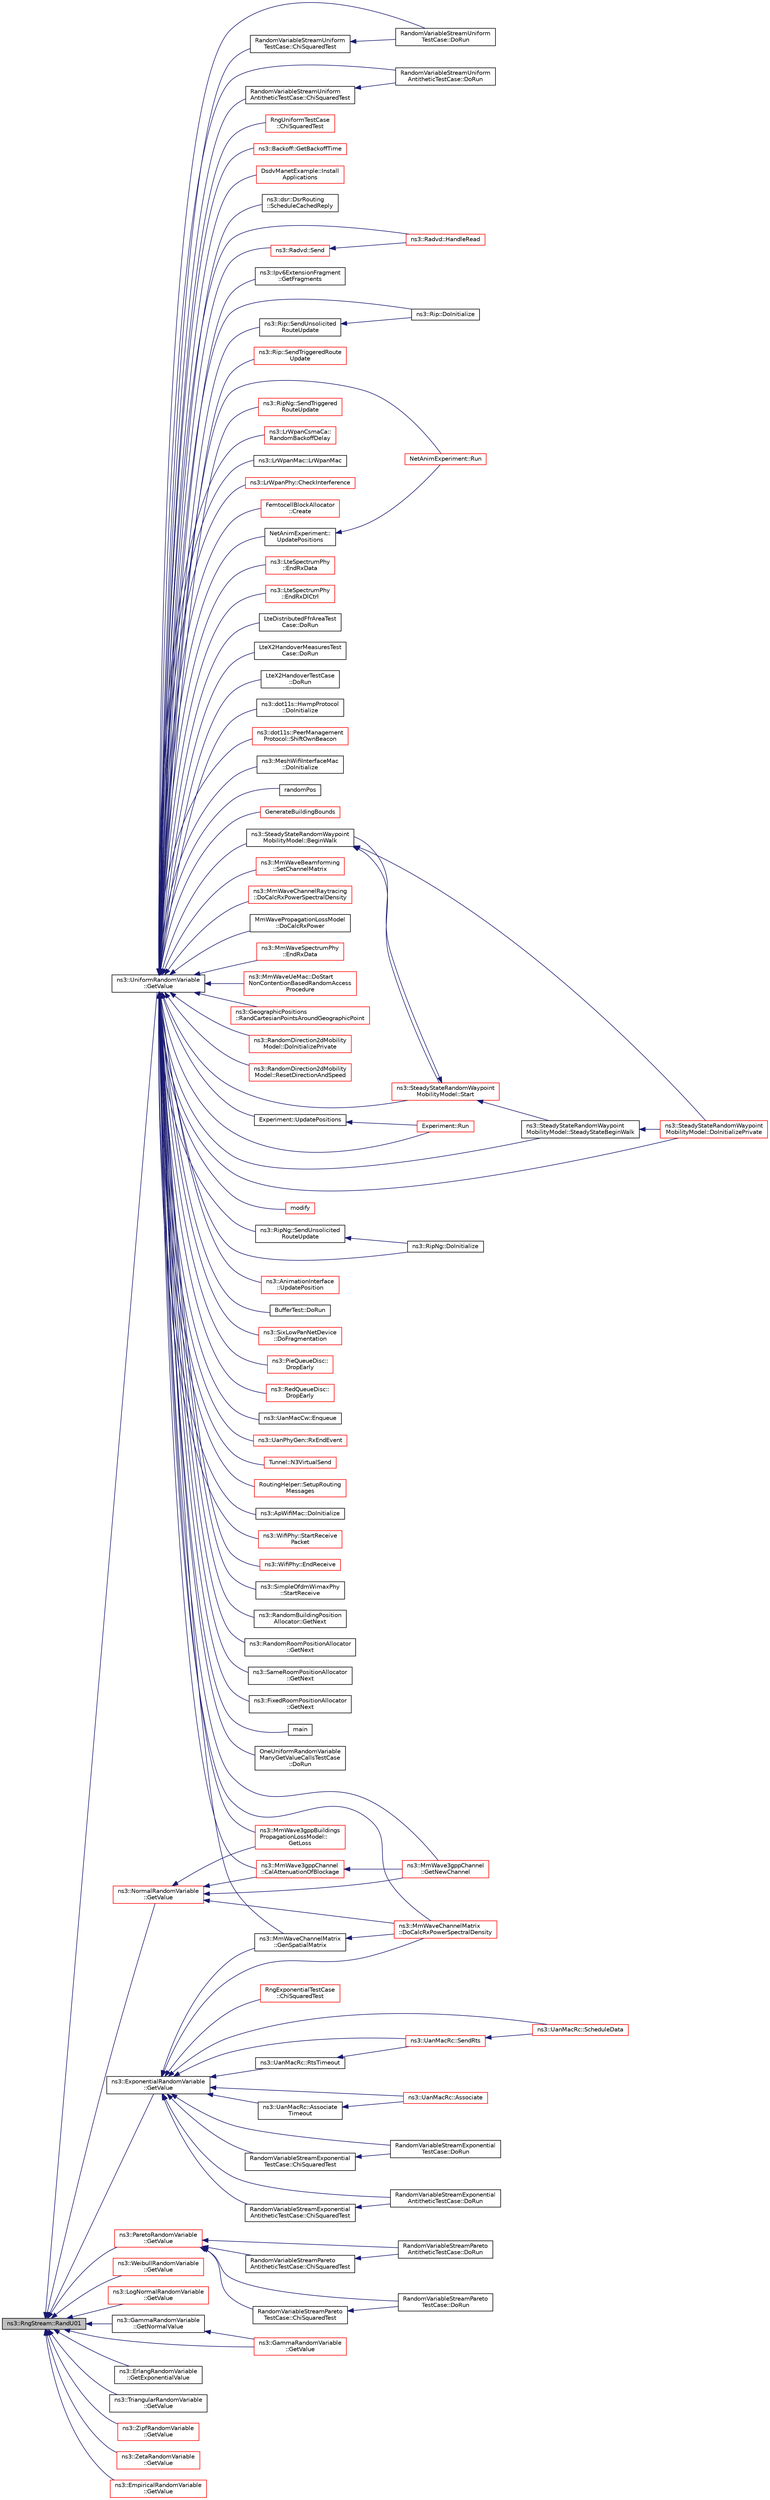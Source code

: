 digraph "ns3::RngStream::RandU01"
{
  edge [fontname="Helvetica",fontsize="10",labelfontname="Helvetica",labelfontsize="10"];
  node [fontname="Helvetica",fontsize="10",shape=record];
  rankdir="LR";
  Node1 [label="ns3::RngStream::RandU01",height=0.2,width=0.4,color="black", fillcolor="grey75", style="filled", fontcolor="black"];
  Node1 -> Node2 [dir="back",color="midnightblue",fontsize="10",style="solid"];
  Node2 [label="ns3::UniformRandomVariable\l::GetValue",height=0.2,width=0.4,color="black", fillcolor="white", style="filled",URL="$d0/d5b/classns3_1_1UniformRandomVariable.html#a03822d8c86ac51e9aa83bbc73041386b",tooltip="Get the next random value, as a double in the specified range . "];
  Node2 -> Node3 [dir="back",color="midnightblue",fontsize="10",style="solid"];
  Node3 [label="ns3::RandomBuildingPosition\lAllocator::GetNext",height=0.2,width=0.4,color="black", fillcolor="white", style="filled",URL="$de/d30/classns3_1_1RandomBuildingPositionAllocator.html#af69e84fdb3d52246f61228ab4b9ac391"];
  Node2 -> Node4 [dir="back",color="midnightblue",fontsize="10",style="solid"];
  Node4 [label="ns3::RandomRoomPositionAllocator\l::GetNext",height=0.2,width=0.4,color="black", fillcolor="white", style="filled",URL="$dd/d26/classns3_1_1RandomRoomPositionAllocator.html#a01f64780cc703025e55f1cc451e2441c"];
  Node2 -> Node5 [dir="back",color="midnightblue",fontsize="10",style="solid"];
  Node5 [label="ns3::SameRoomPositionAllocator\l::GetNext",height=0.2,width=0.4,color="black", fillcolor="white", style="filled",URL="$db/dd1/classns3_1_1SameRoomPositionAllocator.html#ae6149d158a31b9962c8a6224d5503c9e"];
  Node2 -> Node6 [dir="back",color="midnightblue",fontsize="10",style="solid"];
  Node6 [label="ns3::FixedRoomPositionAllocator\l::GetNext",height=0.2,width=0.4,color="black", fillcolor="white", style="filled",URL="$d7/d7b/classns3_1_1FixedRoomPositionAllocator.html#a1fc0352d2663bac3336aa89e5b0e9a24"];
  Node2 -> Node7 [dir="back",color="midnightblue",fontsize="10",style="solid"];
  Node7 [label="main",height=0.2,width=0.4,color="black", fillcolor="white", style="filled",URL="$de/d38/sample-random-variable-stream_8cc.html#a0ddf1224851353fc92bfbff6f499fa97"];
  Node2 -> Node8 [dir="back",color="midnightblue",fontsize="10",style="solid"];
  Node8 [label="OneUniformRandomVariable\lManyGetValueCallsTestCase\l::DoRun",height=0.2,width=0.4,color="black", fillcolor="white", style="filled",URL="$db/dd2/classOneUniformRandomVariableManyGetValueCallsTestCase.html#aa51b2a9ca377c494f8f0595b56bbe56f",tooltip="Implementation to actually run this TestCase. "];
  Node2 -> Node9 [dir="back",color="midnightblue",fontsize="10",style="solid"];
  Node9 [label="RandomVariableStreamUniform\lTestCase::ChiSquaredTest",height=0.2,width=0.4,color="black", fillcolor="white", style="filled",URL="$dd/d48/classRandomVariableStreamUniformTestCase.html#ad54d3117255be7b5a8a79fced7d66d8a"];
  Node9 -> Node10 [dir="back",color="midnightblue",fontsize="10",style="solid"];
  Node10 [label="RandomVariableStreamUniform\lTestCase::DoRun",height=0.2,width=0.4,color="black", fillcolor="white", style="filled",URL="$dd/d48/classRandomVariableStreamUniformTestCase.html#acd98890e6413349110a471847035892f",tooltip="Implementation to actually run this TestCase. "];
  Node2 -> Node10 [dir="back",color="midnightblue",fontsize="10",style="solid"];
  Node2 -> Node11 [dir="back",color="midnightblue",fontsize="10",style="solid"];
  Node11 [label="RandomVariableStreamUniform\lAntitheticTestCase::ChiSquaredTest",height=0.2,width=0.4,color="black", fillcolor="white", style="filled",URL="$d5/d78/classRandomVariableStreamUniformAntitheticTestCase.html#af58e40a706e13445a6adfbdb4873ad45"];
  Node11 -> Node12 [dir="back",color="midnightblue",fontsize="10",style="solid"];
  Node12 [label="RandomVariableStreamUniform\lAntitheticTestCase::DoRun",height=0.2,width=0.4,color="black", fillcolor="white", style="filled",URL="$d5/d78/classRandomVariableStreamUniformAntitheticTestCase.html#a268aa184dc12129f1e8d52efb087b138",tooltip="Implementation to actually run this TestCase. "];
  Node2 -> Node12 [dir="back",color="midnightblue",fontsize="10",style="solid"];
  Node2 -> Node13 [dir="back",color="midnightblue",fontsize="10",style="solid"];
  Node13 [label="RngUniformTestCase\l::ChiSquaredTest",height=0.2,width=0.4,color="red", fillcolor="white", style="filled",URL="$dd/ddf/classRngUniformTestCase.html#a0b3ff4e75ad18f37e50a601c145f88ff"];
  Node2 -> Node14 [dir="back",color="midnightblue",fontsize="10",style="solid"];
  Node14 [label="ns3::Backoff::GetBackoffTime",height=0.2,width=0.4,color="red", fillcolor="white", style="filled",URL="$d8/d54/classns3_1_1Backoff.html#ab805c5622b6c624d8d929be36ac6cc93"];
  Node2 -> Node15 [dir="back",color="midnightblue",fontsize="10",style="solid"];
  Node15 [label="DsdvManetExample::Install\lApplications",height=0.2,width=0.4,color="red", fillcolor="white", style="filled",URL="$d3/d2a/classDsdvManetExample.html#a0ad1c4265d2a60564491d137832f273b"];
  Node2 -> Node16 [dir="back",color="midnightblue",fontsize="10",style="solid"];
  Node16 [label="ns3::dsr::DsrRouting\l::ScheduleCachedReply",height=0.2,width=0.4,color="black", fillcolor="white", style="filled",URL="$df/d32/classns3_1_1dsr_1_1DsrRouting.html#af078d9a9fe5a20264a93f481f6d0feb3"];
  Node2 -> Node17 [dir="back",color="midnightblue",fontsize="10",style="solid"];
  Node17 [label="ns3::Radvd::Send",height=0.2,width=0.4,color="red", fillcolor="white", style="filled",URL="$d5/dd8/classns3_1_1Radvd.html#a2dc4914b58690eaef190f38726d69bb2",tooltip="Send a packet. "];
  Node17 -> Node18 [dir="back",color="midnightblue",fontsize="10",style="solid"];
  Node18 [label="ns3::Radvd::HandleRead",height=0.2,width=0.4,color="red", fillcolor="white", style="filled",URL="$d5/dd8/classns3_1_1Radvd.html#a75cc828bc07117551ab886d986590045",tooltip="Handle received packet, especially router solicitation. "];
  Node2 -> Node18 [dir="back",color="midnightblue",fontsize="10",style="solid"];
  Node2 -> Node19 [dir="back",color="midnightblue",fontsize="10",style="solid"];
  Node19 [label="ns3::Ipv6ExtensionFragment\l::GetFragments",height=0.2,width=0.4,color="black", fillcolor="white", style="filled",URL="$de/dd5/classns3_1_1Ipv6ExtensionFragment.html#a60bc0fdd5a5d1bcb2223c98909eef44e",tooltip="Fragment a packet. "];
  Node2 -> Node20 [dir="back",color="midnightblue",fontsize="10",style="solid"];
  Node20 [label="ns3::Rip::DoInitialize",height=0.2,width=0.4,color="black", fillcolor="white", style="filled",URL="$d7/d2b/classns3_1_1Rip.html#a622ec450ec78945f81986b64ce3dcbed"];
  Node2 -> Node21 [dir="back",color="midnightblue",fontsize="10",style="solid"];
  Node21 [label="ns3::Rip::SendTriggeredRoute\lUpdate",height=0.2,width=0.4,color="red", fillcolor="white", style="filled",URL="$d7/d2b/classns3_1_1Rip.html#aee5d3efe6b4dbcd128018f49b981fd7c",tooltip="Send Triggered Routing Updates on all interfaces. "];
  Node2 -> Node22 [dir="back",color="midnightblue",fontsize="10",style="solid"];
  Node22 [label="ns3::Rip::SendUnsolicited\lRouteUpdate",height=0.2,width=0.4,color="black", fillcolor="white", style="filled",URL="$d7/d2b/classns3_1_1Rip.html#aea59ff20475f09e1783bc37d5a8531c0",tooltip="Send Unsolicited Routing Updates on all interfaces. "];
  Node22 -> Node20 [dir="back",color="midnightblue",fontsize="10",style="solid"];
  Node2 -> Node23 [dir="back",color="midnightblue",fontsize="10",style="solid"];
  Node23 [label="ns3::RipNg::DoInitialize",height=0.2,width=0.4,color="black", fillcolor="white", style="filled",URL="$da/d75/classns3_1_1RipNg.html#a81a7056d4a1d1afc266181406f5dbf64"];
  Node2 -> Node24 [dir="back",color="midnightblue",fontsize="10",style="solid"];
  Node24 [label="ns3::RipNg::SendTriggered\lRouteUpdate",height=0.2,width=0.4,color="red", fillcolor="white", style="filled",URL="$da/d75/classns3_1_1RipNg.html#ad7a8e445116b3dd8cdd1d50366787c66",tooltip="Send Triggered Routing Updates on all interfaces. "];
  Node2 -> Node25 [dir="back",color="midnightblue",fontsize="10",style="solid"];
  Node25 [label="ns3::RipNg::SendUnsolicited\lRouteUpdate",height=0.2,width=0.4,color="black", fillcolor="white", style="filled",URL="$da/d75/classns3_1_1RipNg.html#af4dc944e60808380f6c5af16bf867fdc",tooltip="Send Unsolicited Routing Updates on all interfaces. "];
  Node25 -> Node23 [dir="back",color="midnightblue",fontsize="10",style="solid"];
  Node2 -> Node26 [dir="back",color="midnightblue",fontsize="10",style="solid"];
  Node26 [label="ns3::LrWpanCsmaCa::\lRandomBackoffDelay",height=0.2,width=0.4,color="red", fillcolor="white", style="filled",URL="$df/d61/classns3_1_1LrWpanCsmaCa.html#a21224101ec7187a7f9560a36172841b8"];
  Node2 -> Node27 [dir="back",color="midnightblue",fontsize="10",style="solid"];
  Node27 [label="ns3::LrWpanMac::LrWpanMac",height=0.2,width=0.4,color="black", fillcolor="white", style="filled",URL="$db/d57/classns3_1_1LrWpanMac.html#ae85526f526890de95937d9e6f1771403"];
  Node2 -> Node28 [dir="back",color="midnightblue",fontsize="10",style="solid"];
  Node28 [label="ns3::LrWpanPhy::CheckInterference",height=0.2,width=0.4,color="red", fillcolor="white", style="filled",URL="$d6/d61/classns3_1_1LrWpanPhy.html#a8a339fadde6f27b6a495377a4eca7943"];
  Node2 -> Node29 [dir="back",color="midnightblue",fontsize="10",style="solid"];
  Node29 [label="FemtocellBlockAllocator\l::Create",height=0.2,width=0.4,color="red", fillcolor="white", style="filled",URL="$dd/d6a/classFemtocellBlockAllocator.html#ac3f3dd07dae696b6991e9d483e4fffe5"];
  Node2 -> Node30 [dir="back",color="midnightblue",fontsize="10",style="solid"];
  Node30 [label="ns3::LteSpectrumPhy\l::EndRxData",height=0.2,width=0.4,color="red", fillcolor="white", style="filled",URL="$de/def/classns3_1_1LteSpectrumPhy.html#adb0ef7ffaee60976d3b79f31fb3129ca"];
  Node2 -> Node31 [dir="back",color="midnightblue",fontsize="10",style="solid"];
  Node31 [label="ns3::LteSpectrumPhy\l::EndRxDlCtrl",height=0.2,width=0.4,color="red", fillcolor="white", style="filled",URL="$de/def/classns3_1_1LteSpectrumPhy.html#a88ff185754afa38f1bceb9f1641bdabc"];
  Node2 -> Node32 [dir="back",color="midnightblue",fontsize="10",style="solid"];
  Node32 [label="LteDistributedFfrAreaTest\lCase::DoRun",height=0.2,width=0.4,color="black", fillcolor="white", style="filled",URL="$d7/d87/classLteDistributedFfrAreaTestCase.html#a1a386a39f2ddc3d22b17a134b775e2b7",tooltip="Implementation to actually run this TestCase. "];
  Node2 -> Node33 [dir="back",color="midnightblue",fontsize="10",style="solid"];
  Node33 [label="LteX2HandoverMeasuresTest\lCase::DoRun",height=0.2,width=0.4,color="black", fillcolor="white", style="filled",URL="$dd/d82/classLteX2HandoverMeasuresTestCase.html#a6aefe1e71df347688687fb5d8dd54104",tooltip="Implementation to actually run this TestCase. "];
  Node2 -> Node34 [dir="back",color="midnightblue",fontsize="10",style="solid"];
  Node34 [label="LteX2HandoverTestCase\l::DoRun",height=0.2,width=0.4,color="black", fillcolor="white", style="filled",URL="$d4/d48/classLteX2HandoverTestCase.html#a5d77d6fbe61da649203846d4617b4716",tooltip="Implementation to actually run this TestCase. "];
  Node2 -> Node35 [dir="back",color="midnightblue",fontsize="10",style="solid"];
  Node35 [label="ns3::dot11s::HwmpProtocol\l::DoInitialize",height=0.2,width=0.4,color="black", fillcolor="white", style="filled",URL="$de/d15/classns3_1_1dot11s_1_1HwmpProtocol.html#a67a93c2ef31e7ca0d23b07c8c6edcd90"];
  Node2 -> Node36 [dir="back",color="midnightblue",fontsize="10",style="solid"];
  Node36 [label="ns3::dot11s::PeerManagement\lProtocol::ShiftOwnBeacon",height=0.2,width=0.4,color="red", fillcolor="white", style="filled",URL="$d7/d46/classns3_1_1dot11s_1_1PeerManagementProtocol.html#a9649a96c629c63b98c133fe258340aa9",tooltip="Shift own beacon function. "];
  Node2 -> Node37 [dir="back",color="midnightblue",fontsize="10",style="solid"];
  Node37 [label="ns3::MeshWifiInterfaceMac\l::DoInitialize",height=0.2,width=0.4,color="black", fillcolor="white", style="filled",URL="$d0/dd8/classns3_1_1MeshWifiInterfaceMac.html#afce4d5c3fc9f6abeb87066e62367aacf"];
  Node2 -> Node38 [dir="back",color="midnightblue",fontsize="10",style="solid"];
  Node38 [label="randomPos",height=0.2,width=0.4,color="black", fillcolor="white", style="filled",URL="$db/daf/dce-example-mptcp-mmwave_8cc.html#a413c7e5fc698544007360bfb970ca4e2"];
  Node2 -> Node39 [dir="back",color="midnightblue",fontsize="10",style="solid"];
  Node39 [label="GenerateBuildingBounds",height=0.2,width=0.4,color="red", fillcolor="white", style="filled",URL="$d5/d1b/mc-twoenbs_8cc.html#a44ed24f55f9249a5cb23a36d126def78"];
  Node2 -> Node40 [dir="back",color="midnightblue",fontsize="10",style="solid"];
  Node40 [label="ns3::MmWave3gppBuildings\lPropagationLossModel::\lGetLoss",height=0.2,width=0.4,color="red", fillcolor="white", style="filled",URL="$d6/d89/classns3_1_1MmWave3gppBuildingsPropagationLossModel.html#ae461e2a33b54da63fe384804e719813b"];
  Node2 -> Node41 [dir="back",color="midnightblue",fontsize="10",style="solid"];
  Node41 [label="ns3::MmWave3gppChannel\l::GetNewChannel",height=0.2,width=0.4,color="red", fillcolor="white", style="filled",URL="$d5/d15/classns3_1_1MmWave3gppChannel.html#aef5bd6982d739715d7bbba3166e75116"];
  Node2 -> Node42 [dir="back",color="midnightblue",fontsize="10",style="solid"];
  Node42 [label="ns3::MmWave3gppChannel\l::CalAttenuationOfBlockage",height=0.2,width=0.4,color="red", fillcolor="white", style="filled",URL="$d5/d15/classns3_1_1MmWave3gppChannel.html#aff8853ed48d4aeb1a5d4960a843f5f1a"];
  Node42 -> Node41 [dir="back",color="midnightblue",fontsize="10",style="solid"];
  Node2 -> Node43 [dir="back",color="midnightblue",fontsize="10",style="solid"];
  Node43 [label="ns3::MmWaveBeamforming\l::SetChannelMatrix",height=0.2,width=0.4,color="red", fillcolor="white", style="filled",URL="$dc/d81/classns3_1_1MmWaveBeamforming.html#a16438840f78c78b12d3507f223deb40f"];
  Node2 -> Node44 [dir="back",color="midnightblue",fontsize="10",style="solid"];
  Node44 [label="ns3::MmWaveChannelMatrix\l::DoCalcRxPowerSpectralDensity",height=0.2,width=0.4,color="red", fillcolor="white", style="filled",URL="$d6/d57/classns3_1_1MmWaveChannelMatrix.html#a707a28baf614560635774d0994a656f3"];
  Node2 -> Node45 [dir="back",color="midnightblue",fontsize="10",style="solid"];
  Node45 [label="ns3::MmWaveChannelMatrix\l::GenSpatialMatrix",height=0.2,width=0.4,color="black", fillcolor="white", style="filled",URL="$d6/d57/classns3_1_1MmWaveChannelMatrix.html#a1395b9e11d00ccf0188e0b464a4b0fdb"];
  Node45 -> Node44 [dir="back",color="midnightblue",fontsize="10",style="solid"];
  Node2 -> Node46 [dir="back",color="midnightblue",fontsize="10",style="solid"];
  Node46 [label="ns3::MmWaveChannelRaytracing\l::DoCalcRxPowerSpectralDensity",height=0.2,width=0.4,color="red", fillcolor="white", style="filled",URL="$d1/d92/classns3_1_1MmWaveChannelRaytracing.html#acc7c4160f1e83ce989502aec3fda4814"];
  Node2 -> Node47 [dir="back",color="midnightblue",fontsize="10",style="solid"];
  Node47 [label="MmWavePropagationLossModel\l::DoCalcRxPower",height=0.2,width=0.4,color="black", fillcolor="white", style="filled",URL="$d7/d6e/classMmWavePropagationLossModel.html#a28b879dc3d4404dd807b50527c71e51c"];
  Node2 -> Node48 [dir="back",color="midnightblue",fontsize="10",style="solid"];
  Node48 [label="ns3::MmWaveSpectrumPhy\l::EndRxData",height=0.2,width=0.4,color="red", fillcolor="white", style="filled",URL="$de/d08/classns3_1_1MmWaveSpectrumPhy.html#abc84ca909d7e225a7f31d8e88bb20865"];
  Node2 -> Node49 [dir="back",color="midnightblue",fontsize="10",style="solid"];
  Node49 [label="ns3::MmWaveUeMac::DoStart\lNonContentionBasedRandomAccess\lProcedure",height=0.2,width=0.4,color="red", fillcolor="white", style="filled",URL="$d7/d84/classns3_1_1MmWaveUeMac.html#a25e1b978cdec1d22cb804b45bd29da67"];
  Node2 -> Node50 [dir="back",color="midnightblue",fontsize="10",style="solid"];
  Node50 [label="ns3::GeographicPositions\l::RandCartesianPointsAroundGeographicPoint",height=0.2,width=0.4,color="red", fillcolor="white", style="filled",URL="$d6/d6b/classns3_1_1GeographicPositions.html#a020b37badd7a5ccf4d32854754b261c0"];
  Node2 -> Node51 [dir="back",color="midnightblue",fontsize="10",style="solid"];
  Node51 [label="ns3::RandomDirection2dMobility\lModel::DoInitializePrivate",height=0.2,width=0.4,color="red", fillcolor="white", style="filled",URL="$dc/d1a/classns3_1_1RandomDirection2dMobilityModel.html#a8240bba0ddc6f386bda3ebf96b383a6a"];
  Node2 -> Node52 [dir="back",color="midnightblue",fontsize="10",style="solid"];
  Node52 [label="ns3::RandomDirection2dMobility\lModel::ResetDirectionAndSpeed",height=0.2,width=0.4,color="red", fillcolor="white", style="filled",URL="$dc/d1a/classns3_1_1RandomDirection2dMobilityModel.html#acc1e4eab8e75a20854938b0616bb9c79"];
  Node2 -> Node53 [dir="back",color="midnightblue",fontsize="10",style="solid"];
  Node53 [label="ns3::SteadyStateRandomWaypoint\lMobilityModel::DoInitializePrivate",height=0.2,width=0.4,color="red", fillcolor="white", style="filled",URL="$d9/d91/classns3_1_1SteadyStateRandomWaypointMobilityModel.html#a661b708216d6f6c38443d061b0d02c96"];
  Node2 -> Node54 [dir="back",color="midnightblue",fontsize="10",style="solid"];
  Node54 [label="ns3::SteadyStateRandomWaypoint\lMobilityModel::SteadyStateBeginWalk",height=0.2,width=0.4,color="black", fillcolor="white", style="filled",URL="$d9/d91/classns3_1_1SteadyStateRandomWaypointMobilityModel.html#a4ff1b8e152ae2b5481baf39a91174c5d"];
  Node54 -> Node53 [dir="back",color="midnightblue",fontsize="10",style="solid"];
  Node2 -> Node55 [dir="back",color="midnightblue",fontsize="10",style="solid"];
  Node55 [label="ns3::SteadyStateRandomWaypoint\lMobilityModel::BeginWalk",height=0.2,width=0.4,color="black", fillcolor="white", style="filled",URL="$d9/d91/classns3_1_1SteadyStateRandomWaypointMobilityModel.html#a6db94d1dee3fe984ad422fd9bed2d7db"];
  Node55 -> Node53 [dir="back",color="midnightblue",fontsize="10",style="solid"];
  Node55 -> Node56 [dir="back",color="midnightblue",fontsize="10",style="solid"];
  Node56 [label="ns3::SteadyStateRandomWaypoint\lMobilityModel::Start",height=0.2,width=0.4,color="red", fillcolor="white", style="filled",URL="$d9/d91/classns3_1_1SteadyStateRandomWaypointMobilityModel.html#afb5dffc7e7b3e1d2f66f98c1300ca443"];
  Node56 -> Node54 [dir="back",color="midnightblue",fontsize="10",style="solid"];
  Node56 -> Node55 [dir="back",color="midnightblue",fontsize="10",style="solid"];
  Node2 -> Node56 [dir="back",color="midnightblue",fontsize="10",style="solid"];
  Node2 -> Node57 [dir="back",color="midnightblue",fontsize="10",style="solid"];
  Node57 [label="modify",height=0.2,width=0.4,color="red", fillcolor="white", style="filled",URL="$d2/d94/resources-counters_8cc.html#a7a2a3abb755d0d1a31414355520d054b"];
  Node2 -> Node58 [dir="back",color="midnightblue",fontsize="10",style="solid"];
  Node58 [label="NetAnimExperiment::\lUpdatePositions",height=0.2,width=0.4,color="black", fillcolor="white", style="filled",URL="$d9/d77/classNetAnimExperiment.html#ac34d4ab03728c026626625a291284658"];
  Node58 -> Node59 [dir="back",color="midnightblue",fontsize="10",style="solid"];
  Node59 [label="NetAnimExperiment::Run",height=0.2,width=0.4,color="red", fillcolor="white", style="filled",URL="$d9/d77/classNetAnimExperiment.html#a63a699997d753ea33b4367ccad6088a3"];
  Node2 -> Node59 [dir="back",color="midnightblue",fontsize="10",style="solid"];
  Node2 -> Node60 [dir="back",color="midnightblue",fontsize="10",style="solid"];
  Node60 [label="ns3::AnimationInterface\l::UpdatePosition",height=0.2,width=0.4,color="red", fillcolor="white", style="filled",URL="$d6/d1a/classns3_1_1AnimationInterface.html#ab751cf6f459289f0978f4bb97b93044d"];
  Node2 -> Node61 [dir="back",color="midnightblue",fontsize="10",style="solid"];
  Node61 [label="BufferTest::DoRun",height=0.2,width=0.4,color="black", fillcolor="white", style="filled",URL="$d7/d09/classBufferTest.html#a4ffd025f50c962366167daef7df0ac58",tooltip="Implementation to actually run this TestCase. "];
  Node2 -> Node62 [dir="back",color="midnightblue",fontsize="10",style="solid"];
  Node62 [label="ns3::SixLowPanNetDevice\l::DoFragmentation",height=0.2,width=0.4,color="red", fillcolor="white", style="filled",URL="$d1/d2b/classns3_1_1SixLowPanNetDevice.html#a88e96024b9eb0c0184c9c1ef26e3aa16",tooltip="Performs a packet fragmentation. "];
  Node2 -> Node63 [dir="back",color="midnightblue",fontsize="10",style="solid"];
  Node63 [label="ns3::PieQueueDisc::\lDropEarly",height=0.2,width=0.4,color="red", fillcolor="white", style="filled",URL="$da/d04/classns3_1_1PieQueueDisc.html#a73c30e9ac6e37ba9dd2a362f0b45e6e3",tooltip="Check if a packet needs to be dropped due to probability drop. "];
  Node2 -> Node64 [dir="back",color="midnightblue",fontsize="10",style="solid"];
  Node64 [label="ns3::RedQueueDisc::\lDropEarly",height=0.2,width=0.4,color="red", fillcolor="white", style="filled",URL="$d5/d02/classns3_1_1RedQueueDisc.html#a8cf68bf93f0ad885f92e32c8269d33d3",tooltip="Check if a packet needs to be dropped due to probability mark. "];
  Node2 -> Node65 [dir="back",color="midnightblue",fontsize="10",style="solid"];
  Node65 [label="Experiment::UpdatePositions",height=0.2,width=0.4,color="black", fillcolor="white", style="filled",URL="$d8/d06/classExperiment.html#a235b38a9d7884a3381c1da4cc5c794ca"];
  Node65 -> Node66 [dir="back",color="midnightblue",fontsize="10",style="solid"];
  Node66 [label="Experiment::Run",height=0.2,width=0.4,color="red", fillcolor="white", style="filled",URL="$d8/d06/classExperiment.html#a2e7dad008a78e106fdbde1917d0bca1b"];
  Node2 -> Node66 [dir="back",color="midnightblue",fontsize="10",style="solid"];
  Node2 -> Node67 [dir="back",color="midnightblue",fontsize="10",style="solid"];
  Node67 [label="ns3::UanMacCw::Enqueue",height=0.2,width=0.4,color="black", fillcolor="white", style="filled",URL="$da/db3/classns3_1_1UanMacCw.html#a1df73728c07de30c429e6b4027fba435"];
  Node2 -> Node68 [dir="back",color="midnightblue",fontsize="10",style="solid"];
  Node68 [label="ns3::UanPhyGen::RxEndEvent",height=0.2,width=0.4,color="red", fillcolor="white", style="filled",URL="$da/d4e/classns3_1_1UanPhyGen.html#ad25812a8416a7441e4f909d52e13745e"];
  Node2 -> Node69 [dir="back",color="midnightblue",fontsize="10",style="solid"];
  Node69 [label="Tunnel::N3VirtualSend",height=0.2,width=0.4,color="red", fillcolor="white", style="filled",URL="$da/da2/classTunnel.html#a9114f45eb031e50c550427103162ec8a"];
  Node2 -> Node70 [dir="back",color="midnightblue",fontsize="10",style="solid"];
  Node70 [label="RoutingHelper::SetupRouting\lMessages",height=0.2,width=0.4,color="red", fillcolor="white", style="filled",URL="$db/d84/classRoutingHelper.html#a31236f0ad47519ab251f93b9fe13013a",tooltip="Sets up routing messages on the nodes and their interfaces. "];
  Node2 -> Node71 [dir="back",color="midnightblue",fontsize="10",style="solid"];
  Node71 [label="ns3::ApWifiMac::DoInitialize",height=0.2,width=0.4,color="black", fillcolor="white", style="filled",URL="$d0/d51/classns3_1_1ApWifiMac.html#a398b0e04d5c31b7459358a459beff098"];
  Node2 -> Node72 [dir="back",color="midnightblue",fontsize="10",style="solid"];
  Node72 [label="ns3::WifiPhy::StartReceive\lPacket",height=0.2,width=0.4,color="red", fillcolor="white", style="filled",URL="$d6/d5a/classns3_1_1WifiPhy.html#acde1de1fddf656f4591281fcbe7dc905"];
  Node2 -> Node73 [dir="back",color="midnightblue",fontsize="10",style="solid"];
  Node73 [label="ns3::WifiPhy::EndReceive",height=0.2,width=0.4,color="red", fillcolor="white", style="filled",URL="$d6/d5a/classns3_1_1WifiPhy.html#a79e13682be1a7ee7e2c6131fb6335f25"];
  Node2 -> Node74 [dir="back",color="midnightblue",fontsize="10",style="solid"];
  Node74 [label="ns3::SimpleOfdmWimaxPhy\l::StartReceive",height=0.2,width=0.4,color="black", fillcolor="white", style="filled",URL="$d5/dba/classns3_1_1SimpleOfdmWimaxPhy.html#afd0ada1680b119d166fb3cf65d804f13",tooltip="start the reception of a fec block "];
  Node1 -> Node75 [dir="back",color="midnightblue",fontsize="10",style="solid"];
  Node75 [label="ns3::ExponentialRandomVariable\l::GetValue",height=0.2,width=0.4,color="black", fillcolor="white", style="filled",URL="$d6/d98/classns3_1_1ExponentialRandomVariable.html#a5d7a50466c0b0f036ec0fc1aa478f2c3",tooltip="Get the next random value, as a double from the exponential distribution with the specified mean and ..."];
  Node75 -> Node76 [dir="back",color="midnightblue",fontsize="10",style="solid"];
  Node76 [label="RandomVariableStreamExponential\lTestCase::ChiSquaredTest",height=0.2,width=0.4,color="black", fillcolor="white", style="filled",URL="$df/d79/classRandomVariableStreamExponentialTestCase.html#a2613351abbb33f766dd36dc2e9bfde62"];
  Node76 -> Node77 [dir="back",color="midnightblue",fontsize="10",style="solid"];
  Node77 [label="RandomVariableStreamExponential\lTestCase::DoRun",height=0.2,width=0.4,color="black", fillcolor="white", style="filled",URL="$df/d79/classRandomVariableStreamExponentialTestCase.html#a6470c9d2ff0b5da0f26f52cb60c4f05d",tooltip="Implementation to actually run this TestCase. "];
  Node75 -> Node77 [dir="back",color="midnightblue",fontsize="10",style="solid"];
  Node75 -> Node78 [dir="back",color="midnightblue",fontsize="10",style="solid"];
  Node78 [label="RandomVariableStreamExponential\lAntitheticTestCase::ChiSquaredTest",height=0.2,width=0.4,color="black", fillcolor="white", style="filled",URL="$de/dc5/classRandomVariableStreamExponentialAntitheticTestCase.html#a09f3e59c6175e60b09cfcb5ba650a86b"];
  Node78 -> Node79 [dir="back",color="midnightblue",fontsize="10",style="solid"];
  Node79 [label="RandomVariableStreamExponential\lAntitheticTestCase::DoRun",height=0.2,width=0.4,color="black", fillcolor="white", style="filled",URL="$de/dc5/classRandomVariableStreamExponentialAntitheticTestCase.html#af5b912b3fb0c143ff01538bc9a367c01",tooltip="Implementation to actually run this TestCase. "];
  Node75 -> Node79 [dir="back",color="midnightblue",fontsize="10",style="solid"];
  Node75 -> Node80 [dir="back",color="midnightblue",fontsize="10",style="solid"];
  Node80 [label="RngExponentialTestCase\l::ChiSquaredTest",height=0.2,width=0.4,color="red", fillcolor="white", style="filled",URL="$d7/dc1/classRngExponentialTestCase.html#a73e697e9720a2cbb13aa8eadbfe798ae"];
  Node75 -> Node44 [dir="back",color="midnightblue",fontsize="10",style="solid"];
  Node75 -> Node45 [dir="back",color="midnightblue",fontsize="10",style="solid"];
  Node75 -> Node81 [dir="back",color="midnightblue",fontsize="10",style="solid"];
  Node81 [label="ns3::UanMacRc::ScheduleData",height=0.2,width=0.4,color="red", fillcolor="white", style="filled",URL="$dd/d87/classns3_1_1UanMacRc.html#a050570db8ee60717b778e06a9b8b9e77"];
  Node75 -> Node82 [dir="back",color="midnightblue",fontsize="10",style="solid"];
  Node82 [label="ns3::UanMacRc::Associate",height=0.2,width=0.4,color="red", fillcolor="white", style="filled",URL="$dd/d87/classns3_1_1UanMacRc.html#ad0c89fbba2f362b7915cd33809cbad14"];
  Node75 -> Node83 [dir="back",color="midnightblue",fontsize="10",style="solid"];
  Node83 [label="ns3::UanMacRc::Associate\lTimeout",height=0.2,width=0.4,color="black", fillcolor="white", style="filled",URL="$dd/d87/classns3_1_1UanMacRc.html#af23682ff6db736c6a2c9eceae8252cd2"];
  Node83 -> Node82 [dir="back",color="midnightblue",fontsize="10",style="solid"];
  Node75 -> Node84 [dir="back",color="midnightblue",fontsize="10",style="solid"];
  Node84 [label="ns3::UanMacRc::SendRts",height=0.2,width=0.4,color="red", fillcolor="white", style="filled",URL="$dd/d87/classns3_1_1UanMacRc.html#a5bef59fd83813d602f41fad1b4345ff1"];
  Node84 -> Node81 [dir="back",color="midnightblue",fontsize="10",style="solid"];
  Node75 -> Node85 [dir="back",color="midnightblue",fontsize="10",style="solid"];
  Node85 [label="ns3::UanMacRc::RtsTimeout",height=0.2,width=0.4,color="black", fillcolor="white", style="filled",URL="$dd/d87/classns3_1_1UanMacRc.html#af4520e133c4a7e82f718fc42eac63459"];
  Node85 -> Node84 [dir="back",color="midnightblue",fontsize="10",style="solid"];
  Node1 -> Node86 [dir="back",color="midnightblue",fontsize="10",style="solid"];
  Node86 [label="ns3::ParetoRandomVariable\l::GetValue",height=0.2,width=0.4,color="red", fillcolor="white", style="filled",URL="$dd/d2e/classns3_1_1ParetoRandomVariable.html#a382e896b56412a86d009c4ec6140c2c5",tooltip="Returns a random double from a Pareto distribution with the specified scale, shape, and upper bound. "];
  Node86 -> Node87 [dir="back",color="midnightblue",fontsize="10",style="solid"];
  Node87 [label="RandomVariableStreamPareto\lTestCase::ChiSquaredTest",height=0.2,width=0.4,color="black", fillcolor="white", style="filled",URL="$de/d68/classRandomVariableStreamParetoTestCase.html#aeb87f99dd807d1b34a956d2569d845cb"];
  Node87 -> Node88 [dir="back",color="midnightblue",fontsize="10",style="solid"];
  Node88 [label="RandomVariableStreamPareto\lTestCase::DoRun",height=0.2,width=0.4,color="black", fillcolor="white", style="filled",URL="$de/d68/classRandomVariableStreamParetoTestCase.html#aaac32e346dd87c8e781fcfb97566aa7c",tooltip="Implementation to actually run this TestCase. "];
  Node86 -> Node88 [dir="back",color="midnightblue",fontsize="10",style="solid"];
  Node86 -> Node89 [dir="back",color="midnightblue",fontsize="10",style="solid"];
  Node89 [label="RandomVariableStreamPareto\lAntitheticTestCase::ChiSquaredTest",height=0.2,width=0.4,color="black", fillcolor="white", style="filled",URL="$da/de7/classRandomVariableStreamParetoAntitheticTestCase.html#a0c70901f3726165fa90c4500944fcfe2"];
  Node89 -> Node90 [dir="back",color="midnightblue",fontsize="10",style="solid"];
  Node90 [label="RandomVariableStreamPareto\lAntitheticTestCase::DoRun",height=0.2,width=0.4,color="black", fillcolor="white", style="filled",URL="$da/de7/classRandomVariableStreamParetoAntitheticTestCase.html#a999b8b871b30cd7275bba0953979ecd2",tooltip="Implementation to actually run this TestCase. "];
  Node86 -> Node90 [dir="back",color="midnightblue",fontsize="10",style="solid"];
  Node1 -> Node91 [dir="back",color="midnightblue",fontsize="10",style="solid"];
  Node91 [label="ns3::WeibullRandomVariable\l::GetValue",height=0.2,width=0.4,color="red", fillcolor="white", style="filled",URL="$d9/daf/classns3_1_1WeibullRandomVariable.html#af64818134b6b7734f33a81bca8d15023",tooltip="Returns a random double from a Weibull distribution with the specified scale, shape, and upper bound. "];
  Node1 -> Node92 [dir="back",color="midnightblue",fontsize="10",style="solid"];
  Node92 [label="ns3::NormalRandomVariable\l::GetValue",height=0.2,width=0.4,color="red", fillcolor="white", style="filled",URL="$d7/d87/classns3_1_1NormalRandomVariable.html#a0134d131477bc439cc6ff7cbe84b03a9",tooltip="Returns a random double from a normal distribution with the specified mean, variance, and bound. "];
  Node92 -> Node40 [dir="back",color="midnightblue",fontsize="10",style="solid"];
  Node92 -> Node41 [dir="back",color="midnightblue",fontsize="10",style="solid"];
  Node92 -> Node42 [dir="back",color="midnightblue",fontsize="10",style="solid"];
  Node92 -> Node44 [dir="back",color="midnightblue",fontsize="10",style="solid"];
  Node1 -> Node93 [dir="back",color="midnightblue",fontsize="10",style="solid"];
  Node93 [label="ns3::LogNormalRandomVariable\l::GetValue",height=0.2,width=0.4,color="red", fillcolor="white", style="filled",URL="$d9/d92/classns3_1_1LogNormalRandomVariable.html#af37e3543a8416881d09bad093275d349",tooltip="Returns a random double from a log-normal distribution with the specified mu and sigma. "];
  Node1 -> Node94 [dir="back",color="midnightblue",fontsize="10",style="solid"];
  Node94 [label="ns3::GammaRandomVariable\l::GetValue",height=0.2,width=0.4,color="red", fillcolor="white", style="filled",URL="$d1/d35/classns3_1_1GammaRandomVariable.html#a4bc336892413eab5ba6e1a046cda8bde",tooltip="Returns a random double from a gamma distribution with the specified alpha and beta. "];
  Node1 -> Node95 [dir="back",color="midnightblue",fontsize="10",style="solid"];
  Node95 [label="ns3::GammaRandomVariable\l::GetNormalValue",height=0.2,width=0.4,color="black", fillcolor="white", style="filled",URL="$d1/d35/classns3_1_1GammaRandomVariable.html#a65f2515eaf15d4540509c9620c844c57",tooltip="Returns a random double from a normal distribution with the specified mean, variance, and bound. "];
  Node95 -> Node94 [dir="back",color="midnightblue",fontsize="10",style="solid"];
  Node1 -> Node96 [dir="back",color="midnightblue",fontsize="10",style="solid"];
  Node96 [label="ns3::ErlangRandomVariable\l::GetExponentialValue",height=0.2,width=0.4,color="black", fillcolor="white", style="filled",URL="$de/d2e/classns3_1_1ErlangRandomVariable.html#a3cc2a2c6aee746af38bc2174ff0830c9",tooltip="Returns a random double from an exponential distribution with the specified mean and upper bound..."];
  Node1 -> Node97 [dir="back",color="midnightblue",fontsize="10",style="solid"];
  Node97 [label="ns3::TriangularRandomVariable\l::GetValue",height=0.2,width=0.4,color="black", fillcolor="white", style="filled",URL="$d6/d48/classns3_1_1TriangularRandomVariable.html#aad1ce678507bb74ee2c5b09210c81c9b",tooltip="Returns a random double from a triangular distribution with the specified mean, min, and max. "];
  Node1 -> Node98 [dir="back",color="midnightblue",fontsize="10",style="solid"];
  Node98 [label="ns3::ZipfRandomVariable\l::GetValue",height=0.2,width=0.4,color="red", fillcolor="white", style="filled",URL="$d3/d1c/classns3_1_1ZipfRandomVariable.html#a327ce77bd92ece90f8622b5104850676",tooltip="Returns a random double from a Zipf distribution with the specified n and alpha. "];
  Node1 -> Node99 [dir="back",color="midnightblue",fontsize="10",style="solid"];
  Node99 [label="ns3::ZetaRandomVariable\l::GetValue",height=0.2,width=0.4,color="red", fillcolor="white", style="filled",URL="$da/dd8/classns3_1_1ZetaRandomVariable.html#a8ab47b42912943fe4eea82bdd250d42a",tooltip="Returns a random double from a zeta distribution with the specified alpha. "];
  Node1 -> Node100 [dir="back",color="midnightblue",fontsize="10",style="solid"];
  Node100 [label="ns3::EmpiricalRandomVariable\l::GetValue",height=0.2,width=0.4,color="red", fillcolor="white", style="filled",URL="$d3/d94/classns3_1_1EmpiricalRandomVariable.html#a1a2d5b20db4509d1518727eb725672f7",tooltip="Returns the next value in the empirical distribution. "];
}
